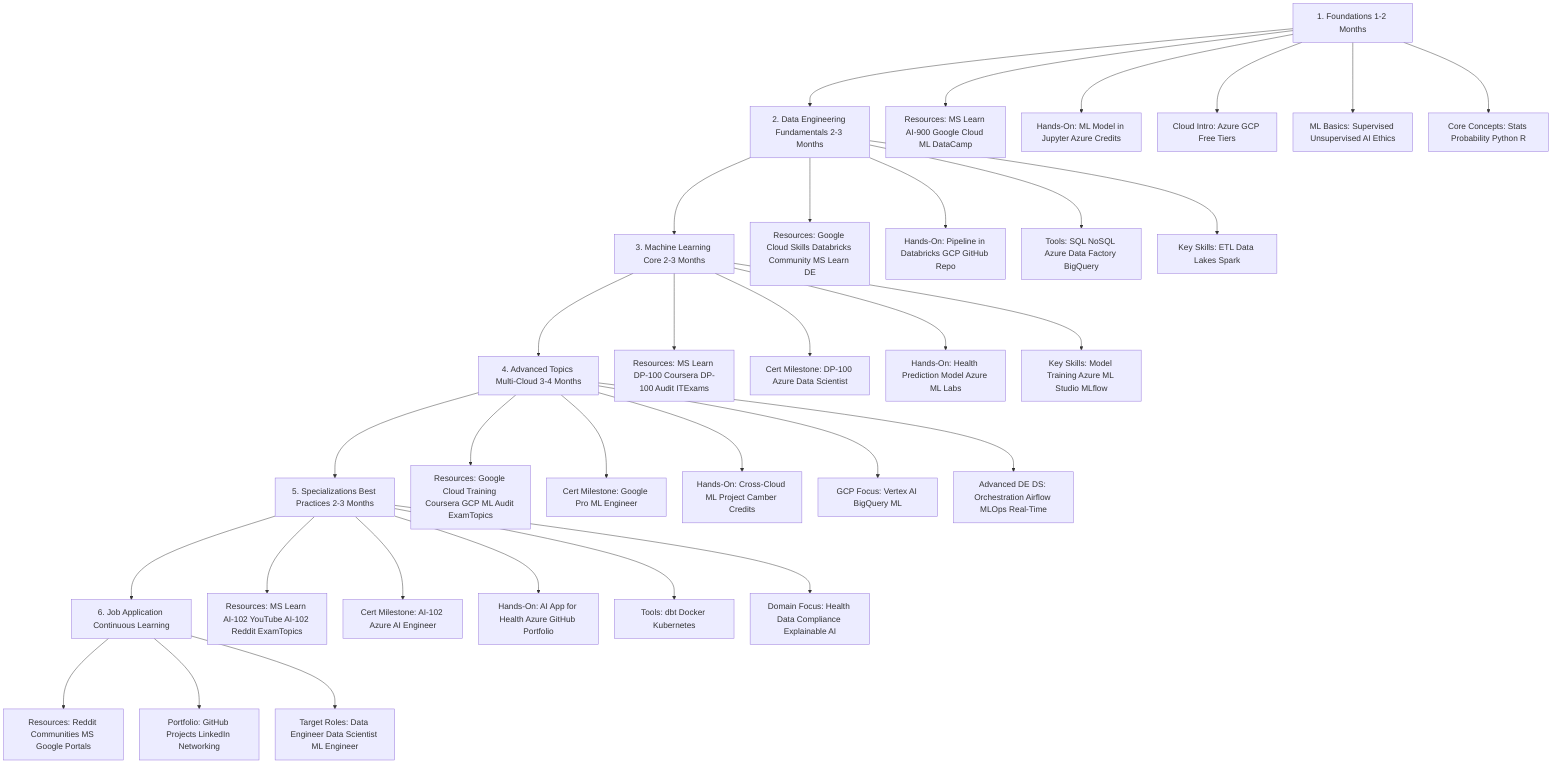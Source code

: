 %%{init: {"flowchart": {"rankSpacing": 140, "nodeSpacing": 35}, "themeVariables": {"fontSize": "18px"}}}%%

graph TD
    A[1. Foundations 1-2 Months] --> B[2. Data Engineering Fundamentals 2-3 Months]
    B --> C[3. Machine Learning Core 2-3 Months]
    C --> D[4. Advanced Topics Multi-Cloud 3-4 Months]
    D --> E[5. Specializations Best Practices 2-3 Months]
    E --> F[6. Job Application Continuous Learning]

    %% children order reversed compared to the original to produce a left-right mirrored layout while keeping TD (top-down)
    A --> A5[Resources: MS Learn AI-900 Google Cloud ML DataCamp]
    A --> A4[Hands-On: ML Model in Jupyter Azure Credits]
    A --> A3[Cloud Intro: Azure GCP Free Tiers]
    A --> A2[ML Basics: Supervised Unsupervised AI Ethics]
    A --> A1[Core Concepts: Stats Probability Python R]

    B --> B4[Resources: Google Cloud Skills Databricks Community MS Learn DE]
    B --> B3[Hands-On: Pipeline in Databricks GCP GitHub Repo]
    B --> B2[Tools: SQL NoSQL Azure Data Factory BigQuery]
    B --> B1[Key Skills: ETL Data Lakes Spark]

    C --> C4[Resources: MS Learn DP-100 Coursera DP-100 Audit ITExams]
    C --> C3[Cert Milestone: DP-100 Azure Data Scientist]
    C --> C2[Hands-On: Health Prediction Model Azure ML Labs]
    C --> C1[Key Skills: Model Training Azure ML Studio MLflow]

    D --> D5[Resources: Google Cloud Training Coursera GCP ML Audit ExamTopics]
    D --> D4[Cert Milestone: Google Pro ML Engineer]
    D --> D3[Hands-On: Cross-Cloud ML Project Camber Credits]
    D --> D2[GCP Focus: Vertex AI BigQuery ML]
    D --> D1[Advanced DE DS: Orchestration Airflow MLOps Real-Time]

    E --> E5[Resources: MS Learn AI-102 YouTube AI-102 Reddit ExamTopics]
    E --> E4[Cert Milestone: AI-102 Azure AI Engineer]
    E --> E3[Hands-On: AI App for Health Azure GitHub Portfolio]
    E --> E2[Tools: dbt Docker Kubernetes]
    E --> E1[Domain Focus: Health Data Compliance Explainable AI]

    F --> F3[Resources: Reddit Communities MS Google Portals]
    F --> F2[Portfolio: GitHub Projects LinkedIn Networking]
    F --> F1[Target Roles: Data Engineer Data Scientist ML Engineer]